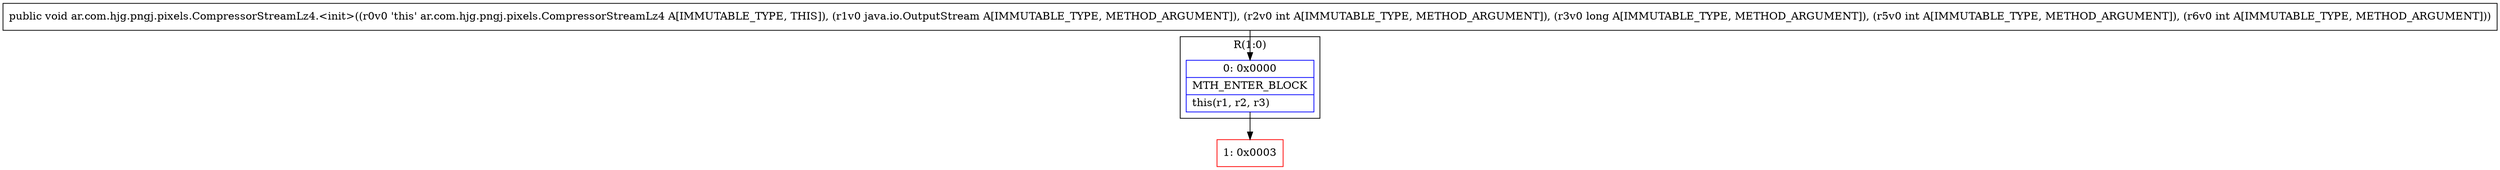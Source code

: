 digraph "CFG forar.com.hjg.pngj.pixels.CompressorStreamLz4.\<init\>(Ljava\/io\/OutputStream;IJII)V" {
subgraph cluster_Region_947093366 {
label = "R(1:0)";
node [shape=record,color=blue];
Node_0 [shape=record,label="{0\:\ 0x0000|MTH_ENTER_BLOCK\l|this(r1, r2, r3)\l}"];
}
Node_1 [shape=record,color=red,label="{1\:\ 0x0003}"];
MethodNode[shape=record,label="{public void ar.com.hjg.pngj.pixels.CompressorStreamLz4.\<init\>((r0v0 'this' ar.com.hjg.pngj.pixels.CompressorStreamLz4 A[IMMUTABLE_TYPE, THIS]), (r1v0 java.io.OutputStream A[IMMUTABLE_TYPE, METHOD_ARGUMENT]), (r2v0 int A[IMMUTABLE_TYPE, METHOD_ARGUMENT]), (r3v0 long A[IMMUTABLE_TYPE, METHOD_ARGUMENT]), (r5v0 int A[IMMUTABLE_TYPE, METHOD_ARGUMENT]), (r6v0 int A[IMMUTABLE_TYPE, METHOD_ARGUMENT])) }"];
MethodNode -> Node_0;
Node_0 -> Node_1;
}


